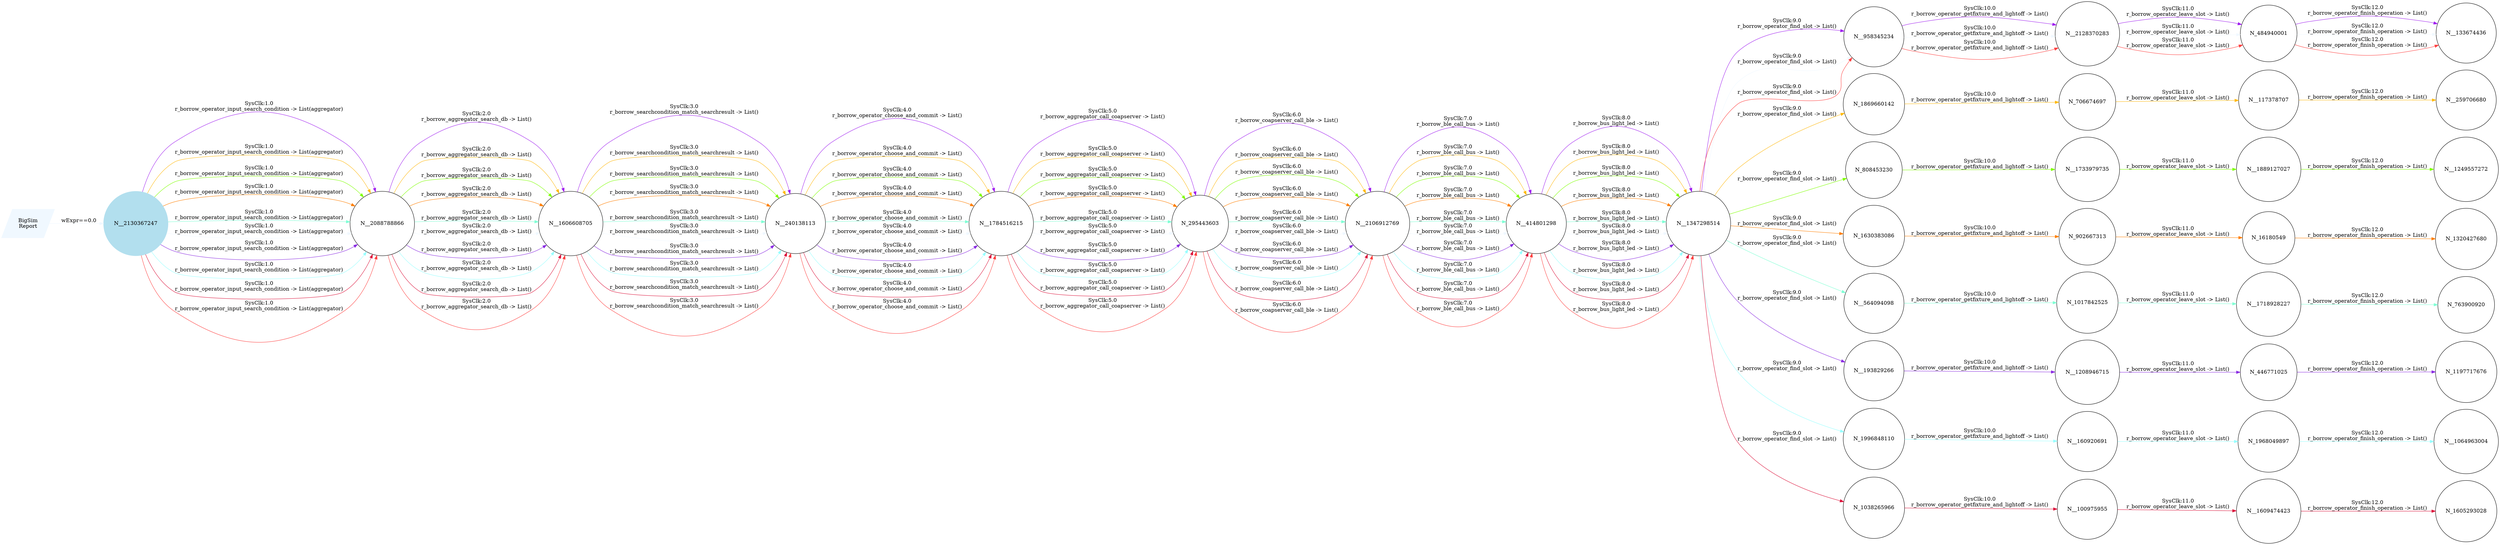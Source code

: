 digraph reaction_graph {
   rankdir=LR;
   Node [shape = circle];
   BigSim_Report [shape = parallelogram color = aliceblue style=filled label="BigSim
Report"];
BigSim_Report -> N__2130367247[color = aliceblue label = "wExpr==0.0
"];
 N__2130367247
 [shape=circle, color=lightblue2, style=filled];
N__2088788866[ label="N__2088788866"];
 N__2130367247 -> N__2088788866[ color = purple label = "SysClk:1.0
r_borrow_operator_input_search_condition -> List(aggregator)"];
N__1606608705[ label="N__1606608705"];
 N__2088788866 -> N__1606608705[ color = purple label = "SysClk:2.0
r_borrow_aggregator_search_db -> List()"];
N__240138113[ label="N__240138113"];
 N__1606608705 -> N__240138113[ color = purple label = "SysClk:3.0
r_borrow_searchcondition_match_searchresult -> List()"];
N__1784516215[ label="N__1784516215"];
 N__240138113 -> N__1784516215[ color = purple label = "SysClk:4.0
r_borrow_operator_choose_and_commit -> List()"];
N_295443603[ label="N_295443603"];
 N__1784516215 -> N_295443603[ color = purple label = "SysClk:5.0
r_borrow_aggregator_call_coapserver -> List()"];
N__2106912769[ label="N__2106912769"];
 N_295443603 -> N__2106912769[ color = purple label = "SysClk:6.0
r_borrow_coapserver_call_ble -> List()"];
N__414801298[ label="N__414801298"];
 N__2106912769 -> N__414801298[ color = purple label = "SysClk:7.0
r_borrow_ble_call_bus -> List()"];
N__1347298514[ label="N__1347298514"];
 N__414801298 -> N__1347298514[ color = purple label = "SysClk:8.0
r_borrow_bus_light_led -> List()"];
N__958345234[ label="N__958345234"];
 N__1347298514 -> N__958345234[ color = purple label = "SysClk:9.0
r_borrow_operator_find_slot -> List()"];
N__2128370283[ label="N__2128370283"];
 N__958345234 -> N__2128370283[ color = purple label = "SysClk:10.0
r_borrow_operator_getfixture_and_lightoff -> List()"];
N_484940001[ label="N_484940001"];
 N__2128370283 -> N_484940001[ color = purple label = "SysClk:11.0
r_borrow_operator_leave_slot -> List()"];
N__133674436[ label="N__133674436"];
 N_484940001 -> N__133674436[ color = purple label = "SysClk:12.0
r_borrow_operator_finish_operation -> List()"];
N__2088788866[ label="N__2088788866"];
 N__2130367247 -> N__2088788866[ color = darkgoldenrod1 label = "SysClk:1.0
r_borrow_operator_input_search_condition -> List(aggregator)"];
N__1606608705[ label="N__1606608705"];
 N__2088788866 -> N__1606608705[ color = darkgoldenrod1 label = "SysClk:2.0
r_borrow_aggregator_search_db -> List()"];
N__240138113[ label="N__240138113"];
 N__1606608705 -> N__240138113[ color = darkgoldenrod1 label = "SysClk:3.0
r_borrow_searchcondition_match_searchresult -> List()"];
N__1784516215[ label="N__1784516215"];
 N__240138113 -> N__1784516215[ color = darkgoldenrod1 label = "SysClk:4.0
r_borrow_operator_choose_and_commit -> List()"];
N_295443603[ label="N_295443603"];
 N__1784516215 -> N_295443603[ color = darkgoldenrod1 label = "SysClk:5.0
r_borrow_aggregator_call_coapserver -> List()"];
N__2106912769[ label="N__2106912769"];
 N_295443603 -> N__2106912769[ color = darkgoldenrod1 label = "SysClk:6.0
r_borrow_coapserver_call_ble -> List()"];
N__414801298[ label="N__414801298"];
 N__2106912769 -> N__414801298[ color = darkgoldenrod1 label = "SysClk:7.0
r_borrow_ble_call_bus -> List()"];
N__1347298514[ label="N__1347298514"];
 N__414801298 -> N__1347298514[ color = darkgoldenrod1 label = "SysClk:8.0
r_borrow_bus_light_led -> List()"];
N_1869660142[ label="N_1869660142"];
 N__1347298514 -> N_1869660142[ color = darkgoldenrod1 label = "SysClk:9.0
r_borrow_operator_find_slot -> List()"];
N_706674697[ label="N_706674697"];
 N_1869660142 -> N_706674697[ color = darkgoldenrod1 label = "SysClk:10.0
r_borrow_operator_getfixture_and_lightoff -> List()"];
N__117378707[ label="N__117378707"];
 N_706674697 -> N__117378707[ color = darkgoldenrod1 label = "SysClk:11.0
r_borrow_operator_leave_slot -> List()"];
N__259706680[ label="N__259706680"];
 N__117378707 -> N__259706680[ color = darkgoldenrod1 label = "SysClk:12.0
r_borrow_operator_finish_operation -> List()"];
N__2088788866[ label="N__2088788866"];
 N__2130367247 -> N__2088788866[ color = chartreuse1 label = "SysClk:1.0
r_borrow_operator_input_search_condition -> List(aggregator)"];
N__1606608705[ label="N__1606608705"];
 N__2088788866 -> N__1606608705[ color = chartreuse1 label = "SysClk:2.0
r_borrow_aggregator_search_db -> List()"];
N__240138113[ label="N__240138113"];
 N__1606608705 -> N__240138113[ color = chartreuse1 label = "SysClk:3.0
r_borrow_searchcondition_match_searchresult -> List()"];
N__1784516215[ label="N__1784516215"];
 N__240138113 -> N__1784516215[ color = chartreuse1 label = "SysClk:4.0
r_borrow_operator_choose_and_commit -> List()"];
N_295443603[ label="N_295443603"];
 N__1784516215 -> N_295443603[ color = chartreuse1 label = "SysClk:5.0
r_borrow_aggregator_call_coapserver -> List()"];
N__2106912769[ label="N__2106912769"];
 N_295443603 -> N__2106912769[ color = chartreuse1 label = "SysClk:6.0
r_borrow_coapserver_call_ble -> List()"];
N__414801298[ label="N__414801298"];
 N__2106912769 -> N__414801298[ color = chartreuse1 label = "SysClk:7.0
r_borrow_ble_call_bus -> List()"];
N__1347298514[ label="N__1347298514"];
 N__414801298 -> N__1347298514[ color = chartreuse1 label = "SysClk:8.0
r_borrow_bus_light_led -> List()"];
N_808453230[ label="N_808453230"];
 N__1347298514 -> N_808453230[ color = chartreuse1 label = "SysClk:9.0
r_borrow_operator_find_slot -> List()"];
N__1733979735[ label="N__1733979735"];
 N_808453230 -> N__1733979735[ color = chartreuse1 label = "SysClk:10.0
r_borrow_operator_getfixture_and_lightoff -> List()"];
N__1889127027[ label="N__1889127027"];
 N__1733979735 -> N__1889127027[ color = chartreuse1 label = "SysClk:11.0
r_borrow_operator_leave_slot -> List()"];
N__1249557272[ label="N__1249557272"];
 N__1889127027 -> N__1249557272[ color = chartreuse1 label = "SysClk:12.0
r_borrow_operator_finish_operation -> List()"];
N__2088788866[ label="N__2088788866"];
 N__2130367247 -> N__2088788866[ color = darkorange1 label = "SysClk:1.0
r_borrow_operator_input_search_condition -> List(aggregator)"];
N__1606608705[ label="N__1606608705"];
 N__2088788866 -> N__1606608705[ color = darkorange1 label = "SysClk:2.0
r_borrow_aggregator_search_db -> List()"];
N__240138113[ label="N__240138113"];
 N__1606608705 -> N__240138113[ color = darkorange1 label = "SysClk:3.0
r_borrow_searchcondition_match_searchresult -> List()"];
N__1784516215[ label="N__1784516215"];
 N__240138113 -> N__1784516215[ color = darkorange1 label = "SysClk:4.0
r_borrow_operator_choose_and_commit -> List()"];
N_295443603[ label="N_295443603"];
 N__1784516215 -> N_295443603[ color = darkorange1 label = "SysClk:5.0
r_borrow_aggregator_call_coapserver -> List()"];
N__2106912769[ label="N__2106912769"];
 N_295443603 -> N__2106912769[ color = darkorange1 label = "SysClk:6.0
r_borrow_coapserver_call_ble -> List()"];
N__414801298[ label="N__414801298"];
 N__2106912769 -> N__414801298[ color = darkorange1 label = "SysClk:7.0
r_borrow_ble_call_bus -> List()"];
N__1347298514[ label="N__1347298514"];
 N__414801298 -> N__1347298514[ color = darkorange1 label = "SysClk:8.0
r_borrow_bus_light_led -> List()"];
N_1630383086[ label="N_1630383086"];
 N__1347298514 -> N_1630383086[ color = darkorange1 label = "SysClk:9.0
r_borrow_operator_find_slot -> List()"];
N_902667313[ label="N_902667313"];
 N_1630383086 -> N_902667313[ color = darkorange1 label = "SysClk:10.0
r_borrow_operator_getfixture_and_lightoff -> List()"];
N_16180549[ label="N_16180549"];
 N_902667313 -> N_16180549[ color = darkorange1 label = "SysClk:11.0
r_borrow_operator_leave_slot -> List()"];
N_1320427680[ label="N_1320427680"];
 N_16180549 -> N_1320427680[ color = darkorange1 label = "SysClk:12.0
r_borrow_operator_finish_operation -> List()"];
N__2088788866[ label="N__2088788866"];
 N__2130367247 -> N__2088788866[ color = aquamarine1 label = "SysClk:1.0
r_borrow_operator_input_search_condition -> List(aggregator)"];
N__1606608705[ label="N__1606608705"];
 N__2088788866 -> N__1606608705[ color = aquamarine1 label = "SysClk:2.0
r_borrow_aggregator_search_db -> List()"];
N__240138113[ label="N__240138113"];
 N__1606608705 -> N__240138113[ color = aquamarine1 label = "SysClk:3.0
r_borrow_searchcondition_match_searchresult -> List()"];
N__1784516215[ label="N__1784516215"];
 N__240138113 -> N__1784516215[ color = aquamarine1 label = "SysClk:4.0
r_borrow_operator_choose_and_commit -> List()"];
N_295443603[ label="N_295443603"];
 N__1784516215 -> N_295443603[ color = aquamarine1 label = "SysClk:5.0
r_borrow_aggregator_call_coapserver -> List()"];
N__2106912769[ label="N__2106912769"];
 N_295443603 -> N__2106912769[ color = aquamarine1 label = "SysClk:6.0
r_borrow_coapserver_call_ble -> List()"];
N__414801298[ label="N__414801298"];
 N__2106912769 -> N__414801298[ color = aquamarine1 label = "SysClk:7.0
r_borrow_ble_call_bus -> List()"];
N__1347298514[ label="N__1347298514"];
 N__414801298 -> N__1347298514[ color = aquamarine1 label = "SysClk:8.0
r_borrow_bus_light_led -> List()"];
N__564094098[ label="N__564094098"];
 N__1347298514 -> N__564094098[ color = aquamarine1 label = "SysClk:9.0
r_borrow_operator_find_slot -> List()"];
N_1017842525[ label="N_1017842525"];
 N__564094098 -> N_1017842525[ color = aquamarine1 label = "SysClk:10.0
r_borrow_operator_getfixture_and_lightoff -> List()"];
N__1718928227[ label="N__1718928227"];
 N_1017842525 -> N__1718928227[ color = aquamarine1 label = "SysClk:11.0
r_borrow_operator_leave_slot -> List()"];
N_763900920[ label="N_763900920"];
 N__1718928227 -> N_763900920[ color = aquamarine1 label = "SysClk:12.0
r_borrow_operator_finish_operation -> List()"];
N__2088788866[ label="N__2088788866"];
 N__2130367247 -> N__2088788866[ color = aliceblue label = "SysClk:1.0
r_borrow_operator_input_search_condition -> List(aggregator)"];
N__1606608705[ label="N__1606608705"];
 N__2088788866 -> N__1606608705[ color = aliceblue label = "SysClk:2.0
r_borrow_aggregator_search_db -> List()"];
N__240138113[ label="N__240138113"];
 N__1606608705 -> N__240138113[ color = aliceblue label = "SysClk:3.0
r_borrow_searchcondition_match_searchresult -> List()"];
N__1784516215[ label="N__1784516215"];
 N__240138113 -> N__1784516215[ color = aliceblue label = "SysClk:4.0
r_borrow_operator_choose_and_commit -> List()"];
N_295443603[ label="N_295443603"];
 N__1784516215 -> N_295443603[ color = aliceblue label = "SysClk:5.0
r_borrow_aggregator_call_coapserver -> List()"];
N__2106912769[ label="N__2106912769"];
 N_295443603 -> N__2106912769[ color = aliceblue label = "SysClk:6.0
r_borrow_coapserver_call_ble -> List()"];
N__414801298[ label="N__414801298"];
 N__2106912769 -> N__414801298[ color = aliceblue label = "SysClk:7.0
r_borrow_ble_call_bus -> List()"];
N__1347298514[ label="N__1347298514"];
 N__414801298 -> N__1347298514[ color = aliceblue label = "SysClk:8.0
r_borrow_bus_light_led -> List()"];
N__958345234[ label="N__958345234"];
 N__1347298514 -> N__958345234[ color = aliceblue label = "SysClk:9.0
r_borrow_operator_find_slot -> List()"];
N__2128370283[ label="N__2128370283"];
 N__958345234 -> N__2128370283[ color = aliceblue label = "SysClk:10.0
r_borrow_operator_getfixture_and_lightoff -> List()"];
N_484940001[ label="N_484940001"];
 N__2128370283 -> N_484940001[ color = aliceblue label = "SysClk:11.0
r_borrow_operator_leave_slot -> List()"];
N__133674436[ label="N__133674436"];
 N_484940001 -> N__133674436[ color = aliceblue label = "SysClk:12.0
r_borrow_operator_finish_operation -> List()"];
N__2088788866[ label="N__2088788866"];
 N__2130367247 -> N__2088788866[ color = blueviolet label = "SysClk:1.0
r_borrow_operator_input_search_condition -> List(aggregator)"];
N__1606608705[ label="N__1606608705"];
 N__2088788866 -> N__1606608705[ color = blueviolet label = "SysClk:2.0
r_borrow_aggregator_search_db -> List()"];
N__240138113[ label="N__240138113"];
 N__1606608705 -> N__240138113[ color = blueviolet label = "SysClk:3.0
r_borrow_searchcondition_match_searchresult -> List()"];
N__1784516215[ label="N__1784516215"];
 N__240138113 -> N__1784516215[ color = blueviolet label = "SysClk:4.0
r_borrow_operator_choose_and_commit -> List()"];
N_295443603[ label="N_295443603"];
 N__1784516215 -> N_295443603[ color = blueviolet label = "SysClk:5.0
r_borrow_aggregator_call_coapserver -> List()"];
N__2106912769[ label="N__2106912769"];
 N_295443603 -> N__2106912769[ color = blueviolet label = "SysClk:6.0
r_borrow_coapserver_call_ble -> List()"];
N__414801298[ label="N__414801298"];
 N__2106912769 -> N__414801298[ color = blueviolet label = "SysClk:7.0
r_borrow_ble_call_bus -> List()"];
N__1347298514[ label="N__1347298514"];
 N__414801298 -> N__1347298514[ color = blueviolet label = "SysClk:8.0
r_borrow_bus_light_led -> List()"];
N__193829266[ label="N__193829266"];
 N__1347298514 -> N__193829266[ color = blueviolet label = "SysClk:9.0
r_borrow_operator_find_slot -> List()"];
N__1208946715[ label="N__1208946715"];
 N__193829266 -> N__1208946715[ color = blueviolet label = "SysClk:10.0
r_borrow_operator_getfixture_and_lightoff -> List()"];
N_446771025[ label="N_446771025"];
 N__1208946715 -> N_446771025[ color = blueviolet label = "SysClk:11.0
r_borrow_operator_leave_slot -> List()"];
N_1197717676[ label="N_1197717676"];
 N_446771025 -> N_1197717676[ color = blueviolet label = "SysClk:12.0
r_borrow_operator_finish_operation -> List()"];
N__2088788866[ label="N__2088788866"];
 N__2130367247 -> N__2088788866[ color = darkslategray1 label = "SysClk:1.0
r_borrow_operator_input_search_condition -> List(aggregator)"];
N__1606608705[ label="N__1606608705"];
 N__2088788866 -> N__1606608705[ color = darkslategray1 label = "SysClk:2.0
r_borrow_aggregator_search_db -> List()"];
N__240138113[ label="N__240138113"];
 N__1606608705 -> N__240138113[ color = darkslategray1 label = "SysClk:3.0
r_borrow_searchcondition_match_searchresult -> List()"];
N__1784516215[ label="N__1784516215"];
 N__240138113 -> N__1784516215[ color = darkslategray1 label = "SysClk:4.0
r_borrow_operator_choose_and_commit -> List()"];
N_295443603[ label="N_295443603"];
 N__1784516215 -> N_295443603[ color = darkslategray1 label = "SysClk:5.0
r_borrow_aggregator_call_coapserver -> List()"];
N__2106912769[ label="N__2106912769"];
 N_295443603 -> N__2106912769[ color = darkslategray1 label = "SysClk:6.0
r_borrow_coapserver_call_ble -> List()"];
N__414801298[ label="N__414801298"];
 N__2106912769 -> N__414801298[ color = darkslategray1 label = "SysClk:7.0
r_borrow_ble_call_bus -> List()"];
N__1347298514[ label="N__1347298514"];
 N__414801298 -> N__1347298514[ color = darkslategray1 label = "SysClk:8.0
r_borrow_bus_light_led -> List()"];
N_1996848110[ label="N_1996848110"];
 N__1347298514 -> N_1996848110[ color = darkslategray1 label = "SysClk:9.0
r_borrow_operator_find_slot -> List()"];
N__160920691[ label="N__160920691"];
 N_1996848110 -> N__160920691[ color = darkslategray1 label = "SysClk:10.0
r_borrow_operator_getfixture_and_lightoff -> List()"];
N_1968049897[ label="N_1968049897"];
 N__160920691 -> N_1968049897[ color = darkslategray1 label = "SysClk:11.0
r_borrow_operator_leave_slot -> List()"];
N__1064963004[ label="N__1064963004"];
 N_1968049897 -> N__1064963004[ color = darkslategray1 label = "SysClk:12.0
r_borrow_operator_finish_operation -> List()"];
N__2088788866[ label="N__2088788866"];
 N__2130367247 -> N__2088788866[ color = crimson label = "SysClk:1.0
r_borrow_operator_input_search_condition -> List(aggregator)"];
N__1606608705[ label="N__1606608705"];
 N__2088788866 -> N__1606608705[ color = crimson label = "SysClk:2.0
r_borrow_aggregator_search_db -> List()"];
N__240138113[ label="N__240138113"];
 N__1606608705 -> N__240138113[ color = crimson label = "SysClk:3.0
r_borrow_searchcondition_match_searchresult -> List()"];
N__1784516215[ label="N__1784516215"];
 N__240138113 -> N__1784516215[ color = crimson label = "SysClk:4.0
r_borrow_operator_choose_and_commit -> List()"];
N_295443603[ label="N_295443603"];
 N__1784516215 -> N_295443603[ color = crimson label = "SysClk:5.0
r_borrow_aggregator_call_coapserver -> List()"];
N__2106912769[ label="N__2106912769"];
 N_295443603 -> N__2106912769[ color = crimson label = "SysClk:6.0
r_borrow_coapserver_call_ble -> List()"];
N__414801298[ label="N__414801298"];
 N__2106912769 -> N__414801298[ color = crimson label = "SysClk:7.0
r_borrow_ble_call_bus -> List()"];
N__1347298514[ label="N__1347298514"];
 N__414801298 -> N__1347298514[ color = crimson label = "SysClk:8.0
r_borrow_bus_light_led -> List()"];
N_1038265966[ label="N_1038265966"];
 N__1347298514 -> N_1038265966[ color = crimson label = "SysClk:9.0
r_borrow_operator_find_slot -> List()"];
N__100975955[ label="N__100975955"];
 N_1038265966 -> N__100975955[ color = crimson label = "SysClk:10.0
r_borrow_operator_getfixture_and_lightoff -> List()"];
N__1609474423[ label="N__1609474423"];
 N__100975955 -> N__1609474423[ color = crimson label = "SysClk:11.0
r_borrow_operator_leave_slot -> List()"];
N_1605293028[ label="N_1605293028"];
 N__1609474423 -> N_1605293028[ color = crimson label = "SysClk:12.0
r_borrow_operator_finish_operation -> List()"];
N__2088788866[ label="N__2088788866"];
 N__2130367247 -> N__2088788866[ color = brown1 label = "SysClk:1.0
r_borrow_operator_input_search_condition -> List(aggregator)"];
N__1606608705[ label="N__1606608705"];
 N__2088788866 -> N__1606608705[ color = brown1 label = "SysClk:2.0
r_borrow_aggregator_search_db -> List()"];
N__240138113[ label="N__240138113"];
 N__1606608705 -> N__240138113[ color = brown1 label = "SysClk:3.0
r_borrow_searchcondition_match_searchresult -> List()"];
N__1784516215[ label="N__1784516215"];
 N__240138113 -> N__1784516215[ color = brown1 label = "SysClk:4.0
r_borrow_operator_choose_and_commit -> List()"];
N_295443603[ label="N_295443603"];
 N__1784516215 -> N_295443603[ color = brown1 label = "SysClk:5.0
r_borrow_aggregator_call_coapserver -> List()"];
N__2106912769[ label="N__2106912769"];
 N_295443603 -> N__2106912769[ color = brown1 label = "SysClk:6.0
r_borrow_coapserver_call_ble -> List()"];
N__414801298[ label="N__414801298"];
 N__2106912769 -> N__414801298[ color = brown1 label = "SysClk:7.0
r_borrow_ble_call_bus -> List()"];
N__1347298514[ label="N__1347298514"];
 N__414801298 -> N__1347298514[ color = brown1 label = "SysClk:8.0
r_borrow_bus_light_led -> List()"];
N__958345234[ label="N__958345234"];
 N__1347298514 -> N__958345234[ color = brown1 label = "SysClk:9.0
r_borrow_operator_find_slot -> List()"];
N__2128370283[ label="N__2128370283"];
 N__958345234 -> N__2128370283[ color = brown1 label = "SysClk:10.0
r_borrow_operator_getfixture_and_lightoff -> List()"];
N_484940001[ label="N_484940001"];
 N__2128370283 -> N_484940001[ color = brown1 label = "SysClk:11.0
r_borrow_operator_leave_slot -> List()"];
N__133674436[ label="N__133674436"];
 N_484940001 -> N__133674436[ color = brown1 label = "SysClk:12.0
r_borrow_operator_finish_operation -> List()"];
}
